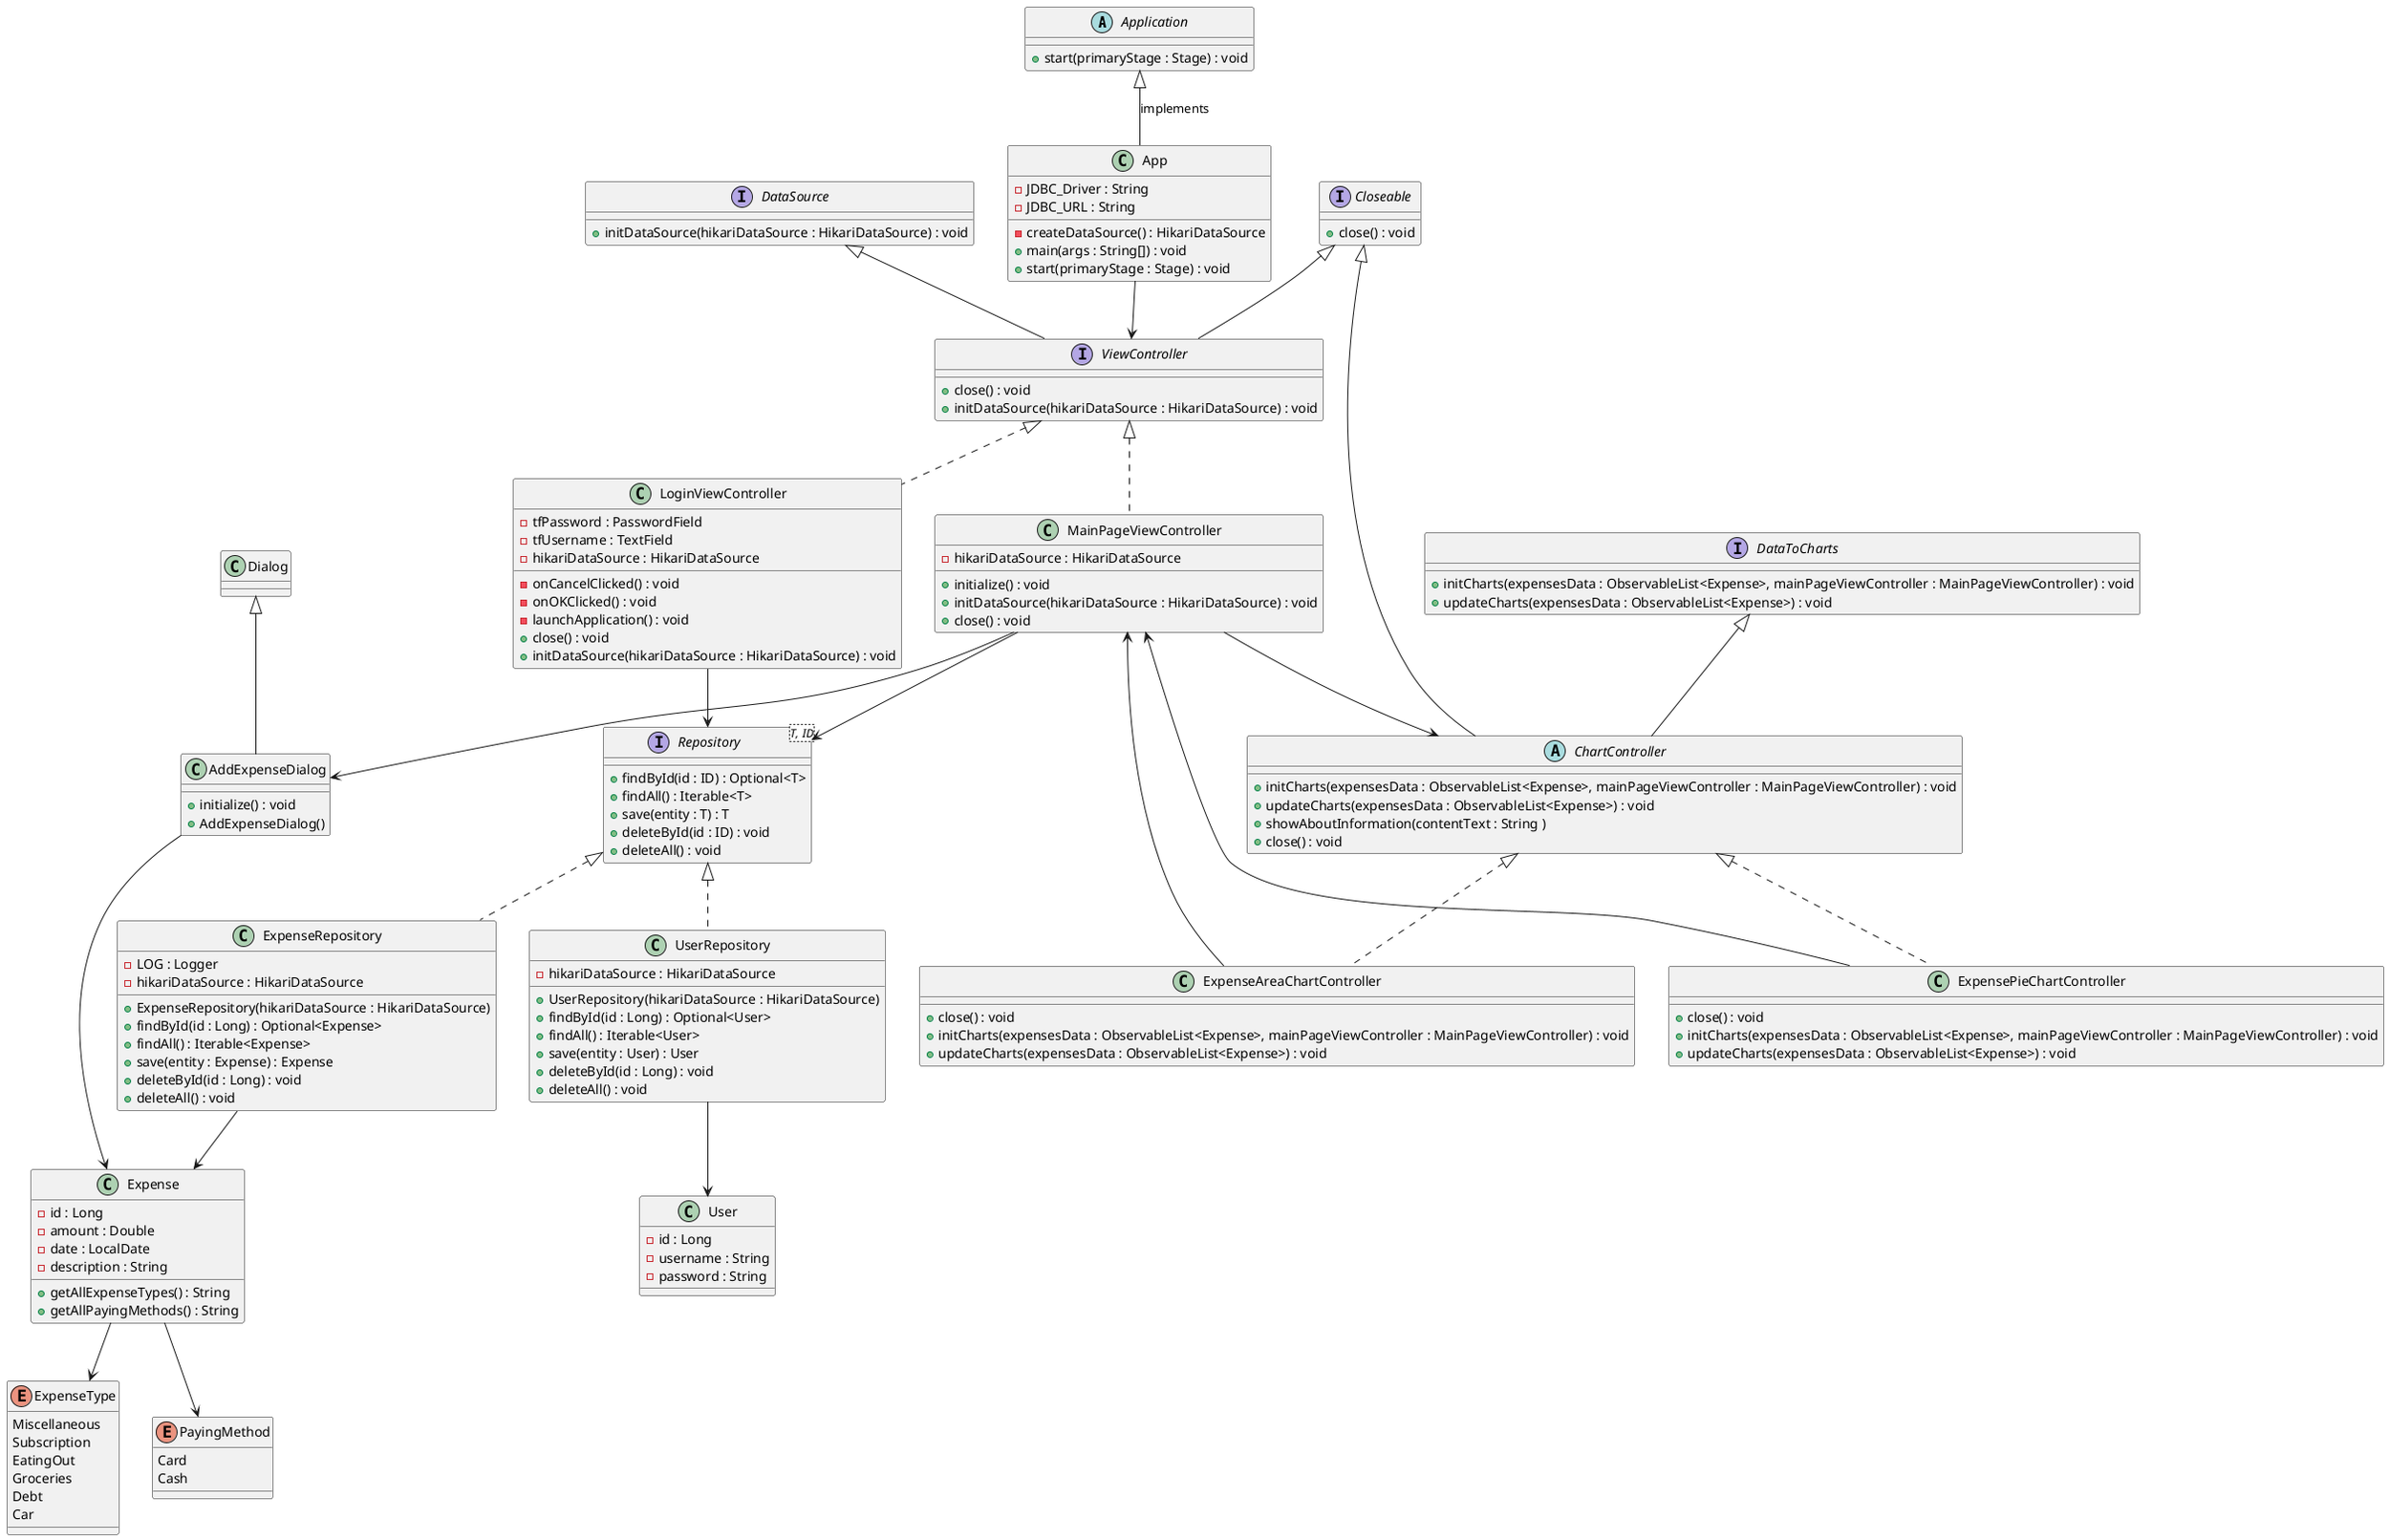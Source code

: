 @startuml
abstract class Application {
    + start(primaryStage : Stage) : void
}
class App {
    - JDBC_Driver : String
    - JDBC_URL : String
    - createDataSource() : HikariDataSource
    + main(args : String[]) : void
    + start(primaryStage : Stage) : void
}


interface DataSource {
    + initDataSource(hikariDataSource : HikariDataSource) : void
}
interface Closeable {
    + close() : void
}
interface ViewController{
   + close() : void
   + initDataSource(hikariDataSource : HikariDataSource) : void
}

interface Repository<T, ID>{
     + findById(id : ID) : Optional<T>
     + findAll() : Iterable<T>
     + save(entity : T) : T
     + deleteById(id : ID) : void
     + deleteAll() : void
}

class LoginViewController {
    - tfPassword : PasswordField
    - tfUsername : TextField
    - hikariDataSource : HikariDataSource
    - onCancelClicked() : void
    - onOKClicked() : void
    - launchApplication() : void
    + close() : void
    + initDataSource(hikariDataSource : HikariDataSource) : void
}

class MainPageViewController {
    - hikariDataSource : HikariDataSource
    + initialize() : void
    + initDataSource(hikariDataSource : HikariDataSource) : void
    + close() : void
}

interface DataToCharts {
    + initCharts(expensesData : ObservableList<Expense>, mainPageViewController : MainPageViewController) : void
    + updateCharts(expensesData : ObservableList<Expense>) : void
}

abstract class ChartController {
    + initCharts(expensesData : ObservableList<Expense>, mainPageViewController : MainPageViewController) : void
    + updateCharts(expensesData : ObservableList<Expense>) : void
    + showAboutInformation(contentText : String )
    + close() : void
}

class ExpenseAreaChartController {
    + close() : void
    + initCharts(expensesData : ObservableList<Expense>, mainPageViewController : MainPageViewController) : void
    + updateCharts(expensesData : ObservableList<Expense>) : void
}

class ExpensePieChartController {
    + close() : void
    + initCharts(expensesData : ObservableList<Expense>, mainPageViewController : MainPageViewController) : void
    + updateCharts(expensesData : ObservableList<Expense>) : void
}

class ExpenseRepository {
    - LOG : Logger
    - hikariDataSource : HikariDataSource
    + ExpenseRepository(hikariDataSource : HikariDataSource)
    + findById(id : Long) : Optional<Expense>
    + findAll() : Iterable<Expense>
    + save(entity : Expense) : Expense
    + deleteById(id : Long) : void
    + deleteAll() : void
}

class Expense {
    - id : Long
    - amount : Double
    - date : LocalDate
    - description : String

    + getAllExpenseTypes() : String
    + getAllPayingMethods() : String
}
enum ExpenseType {
    Miscellaneous
    Subscription
    EatingOut
    Groceries
    Debt
    Car
}
enum PayingMethod {
    Card
    Cash
}

class UserRepository {
    - hikariDataSource : HikariDataSource
    + UserRepository(hikariDataSource : HikariDataSource)
    + findById(id : Long) : Optional<User>
    + findAll() : Iterable<User>
    + save(entity : User) : User
    + deleteById(id : Long) : void
    + deleteAll() : void
}
class User {
    - id : Long
    - username : String
    - password : String
}

class AddExpenseDialog {
    + initialize() : void
    + AddExpenseDialog()
}



Application <|-- App : implements
App --> ViewController

DataSource <|-- ViewController
Closeable <|-- ViewController

ViewController <|.. LoginViewController
LoginViewController --> Repository

ViewController <|.. MainPageViewController
MainPageViewController --> Repository
MainPageViewController --> ChartController
MainPageViewController --> AddExpenseDialog

Closeable <|-- ChartController
DataToCharts <|-- ChartController

ChartController <|.. ExpenseAreaChartController
ExpenseAreaChartController --> MainPageViewController

ChartController <|.. ExpensePieChartController
ExpensePieChartController --> MainPageViewController

Repository <|.. ExpenseRepository
ExpenseRepository --> Expense

Repository <|.. UserRepository
UserRepository --> User

Expense --> ExpenseType
Expense --> PayingMethod

Dialog <|-- AddExpenseDialog
AddExpenseDialog --> Expense

@enduml
